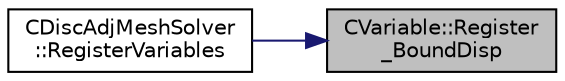 digraph "CVariable::Register_BoundDisp"
{
 // LATEX_PDF_SIZE
  edge [fontname="Helvetica",fontsize="10",labelfontname="Helvetica",labelfontsize="10"];
  node [fontname="Helvetica",fontsize="10",shape=record];
  rankdir="RL";
  Node1 [label="CVariable::Register\l_BoundDisp",height=0.2,width=0.4,color="black", fillcolor="grey75", style="filled", fontcolor="black",tooltip="A virtual member. Register the boundary displacements of the mesh."];
  Node1 -> Node2 [dir="back",color="midnightblue",fontsize="10",style="solid",fontname="Helvetica"];
  Node2 [label="CDiscAdjMeshSolver\l::RegisterVariables",height=0.2,width=0.4,color="black", fillcolor="white", style="filled",URL="$classCDiscAdjMeshSolver.html#a07b26b085a179c13c33591b1207db932",tooltip="A virtual member."];
}
